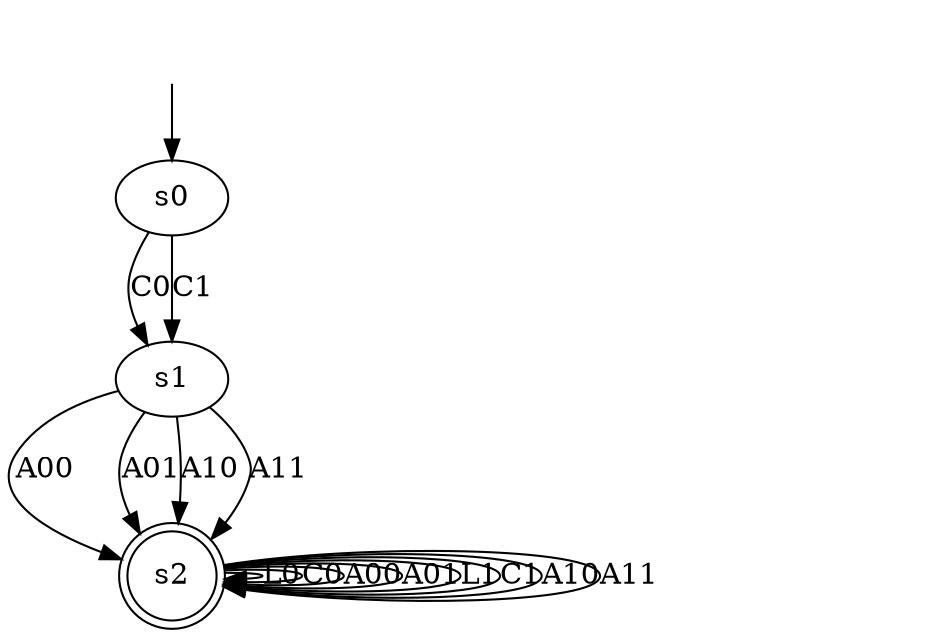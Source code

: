 digraph "data/our_models/magento_2_2_b1" {
s0 [label=s0];
s1 [label=s1];
s2 [label=s2, shape=doublecircle];
s0 -> s1  [label=C0];
s0 -> s1  [label=C1];
s1 -> s2  [label=A00];
s1 -> s2  [label=A01];
s1 -> s2  [label=A10];
s1 -> s2  [label=A11];
s2 -> s2  [label=L0];
s2 -> s2  [label=C0];
s2 -> s2  [label=A00];
s2 -> s2  [label=A01];
s2 -> s2  [label=L1];
s2 -> s2  [label=C1];
s2 -> s2  [label=A10];
s2 -> s2  [label=A11];
__start0 [label="", shape=none];
__start0 -> s0  [label=""];
}

